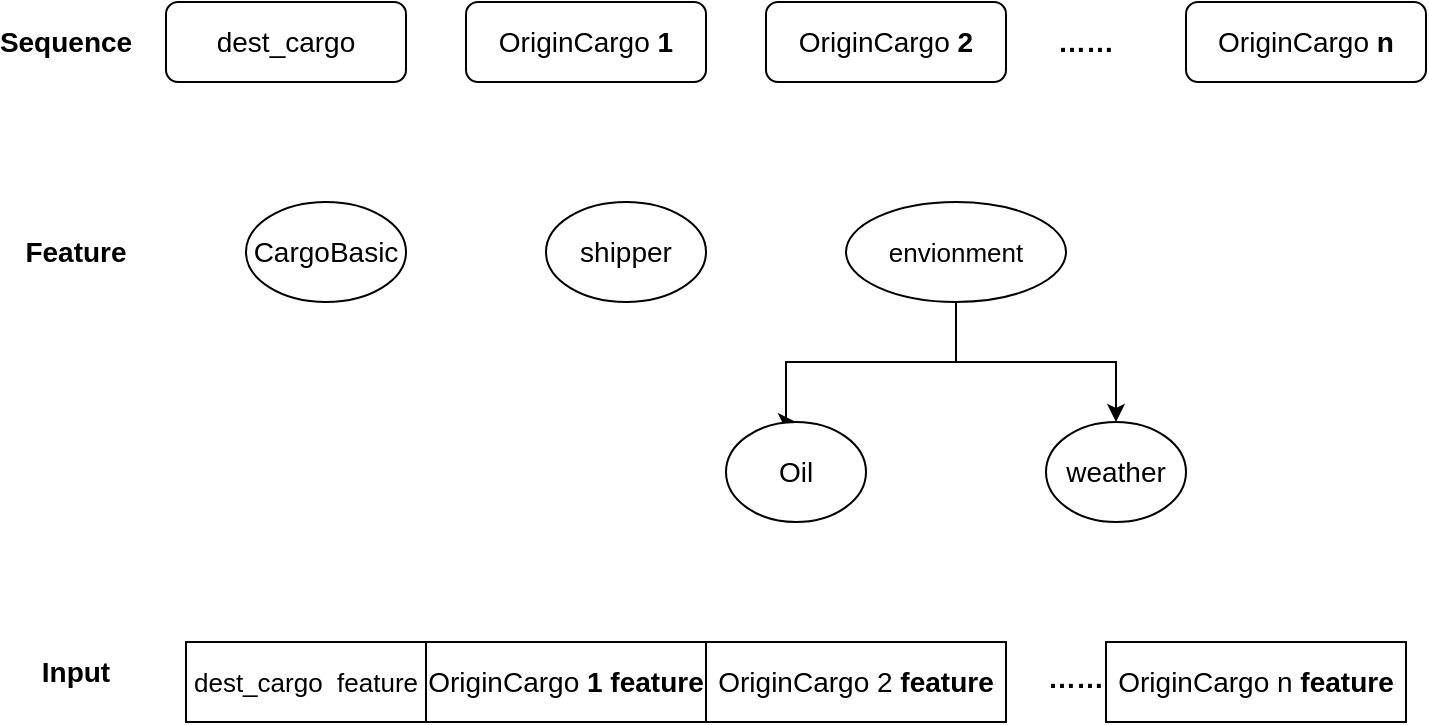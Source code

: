 <mxfile version="17.4.4" type="github">
  <diagram id="C5RBs43oDa-KdzZeNtuy" name="Page-1">
    <mxGraphModel dx="1550" dy="835" grid="1" gridSize="10" guides="1" tooltips="1" connect="1" arrows="1" fold="1" page="1" pageScale="1" pageWidth="827" pageHeight="1169" math="0" shadow="0">
      <root>
        <mxCell id="WIyWlLk6GJQsqaUBKTNV-0" />
        <mxCell id="WIyWlLk6GJQsqaUBKTNV-1" parent="WIyWlLk6GJQsqaUBKTNV-0" />
        <mxCell id="WIyWlLk6GJQsqaUBKTNV-3" value="dest_cargo" style="rounded=1;whiteSpace=wrap;html=1;fontSize=14;glass=0;strokeWidth=1;shadow=0;gradientColor=none;fillColor=default;" parent="WIyWlLk6GJQsqaUBKTNV-1" vertex="1">
          <mxGeometry x="90" y="110" width="120" height="40" as="geometry" />
        </mxCell>
        <mxCell id="WIyWlLk6GJQsqaUBKTNV-7" value="OriginCargo&amp;nbsp;&lt;b style=&quot;font-size: 14px;&quot;&gt;1&lt;/b&gt;" style="rounded=1;whiteSpace=wrap;html=1;fontSize=14;glass=0;strokeWidth=1;shadow=0;" parent="WIyWlLk6GJQsqaUBKTNV-1" vertex="1">
          <mxGeometry x="240" y="110" width="120" height="40" as="geometry" />
        </mxCell>
        <mxCell id="WIyWlLk6GJQsqaUBKTNV-12" value="OriginCargo&amp;nbsp;&lt;b style=&quot;font-size: 14px;&quot;&gt;2&lt;/b&gt;" style="rounded=1;whiteSpace=wrap;html=1;fontSize=14;glass=0;strokeWidth=1;shadow=0;" parent="WIyWlLk6GJQsqaUBKTNV-1" vertex="1">
          <mxGeometry x="390" y="110" width="120" height="40" as="geometry" />
        </mxCell>
        <mxCell id="SqZgt--YvznunEqV0woP-0" value="OriginCargo &lt;b style=&quot;font-size: 14px;&quot;&gt;n&lt;/b&gt;" style="rounded=1;whiteSpace=wrap;html=1;fontSize=14;glass=0;strokeWidth=1;shadow=0;" vertex="1" parent="WIyWlLk6GJQsqaUBKTNV-1">
          <mxGeometry x="600" y="110" width="120" height="40" as="geometry" />
        </mxCell>
        <mxCell id="SqZgt--YvznunEqV0woP-1" value="&lt;b style=&quot;font-size: 14px;&quot;&gt;Sequence&lt;/b&gt;" style="text;html=1;strokeColor=none;fillColor=none;align=center;verticalAlign=middle;whiteSpace=wrap;rounded=0;fontSize=14;" vertex="1" parent="WIyWlLk6GJQsqaUBKTNV-1">
          <mxGeometry x="10" y="115" width="60" height="30" as="geometry" />
        </mxCell>
        <mxCell id="SqZgt--YvznunEqV0woP-2" value="&lt;b style=&quot;font-size: 14px;&quot;&gt;……&lt;/b&gt;" style="text;html=1;strokeColor=none;fillColor=none;align=center;verticalAlign=middle;whiteSpace=wrap;rounded=0;fontSize=14;" vertex="1" parent="WIyWlLk6GJQsqaUBKTNV-1">
          <mxGeometry x="520" y="115" width="60" height="30" as="geometry" />
        </mxCell>
        <mxCell id="SqZgt--YvznunEqV0woP-4" value="&lt;b style=&quot;font-size: 14px;&quot;&gt;Feature&lt;/b&gt;" style="text;html=1;strokeColor=none;fillColor=none;align=center;verticalAlign=middle;whiteSpace=wrap;rounded=0;fontSize=14;" vertex="1" parent="WIyWlLk6GJQsqaUBKTNV-1">
          <mxGeometry x="10" y="220" width="70" height="30" as="geometry" />
        </mxCell>
        <mxCell id="SqZgt--YvznunEqV0woP-5" value="CargoBasic" style="ellipse;whiteSpace=wrap;html=1;fillColor=default;gradientColor=none;fontSize=14;" vertex="1" parent="WIyWlLk6GJQsqaUBKTNV-1">
          <mxGeometry x="130" y="210" width="80" height="50" as="geometry" />
        </mxCell>
        <mxCell id="SqZgt--YvznunEqV0woP-7" value="shipper" style="ellipse;whiteSpace=wrap;html=1;fillColor=default;gradientColor=none;fontSize=14;" vertex="1" parent="WIyWlLk6GJQsqaUBKTNV-1">
          <mxGeometry x="280" y="210" width="80" height="50" as="geometry" />
        </mxCell>
        <mxCell id="SqZgt--YvznunEqV0woP-10" style="edgeStyle=orthogonalEdgeStyle;rounded=0;orthogonalLoop=1;jettySize=auto;html=1;entryX=0.5;entryY=0;entryDx=0;entryDy=0;fontSize=14;" edge="1" parent="WIyWlLk6GJQsqaUBKTNV-1" source="SqZgt--YvznunEqV0woP-8" target="SqZgt--YvznunEqV0woP-11">
          <mxGeometry relative="1" as="geometry">
            <mxPoint x="485" y="320" as="targetPoint" />
            <Array as="points">
              <mxPoint x="485" y="290" />
              <mxPoint x="400" y="290" />
              <mxPoint x="400" y="320" />
            </Array>
          </mxGeometry>
        </mxCell>
        <mxCell id="SqZgt--YvznunEqV0woP-14" style="edgeStyle=orthogonalEdgeStyle;rounded=0;orthogonalLoop=1;jettySize=auto;html=1;entryX=0.5;entryY=0;entryDx=0;entryDy=0;fontSize=14;" edge="1" parent="WIyWlLk6GJQsqaUBKTNV-1" source="SqZgt--YvznunEqV0woP-8" target="SqZgt--YvznunEqV0woP-12">
          <mxGeometry relative="1" as="geometry">
            <Array as="points">
              <mxPoint x="485" y="290" />
              <mxPoint x="565" y="290" />
            </Array>
          </mxGeometry>
        </mxCell>
        <mxCell id="SqZgt--YvznunEqV0woP-8" value="envionment" style="ellipse;whiteSpace=wrap;html=1;fillColor=default;gradientColor=none;fontSize=13;" vertex="1" parent="WIyWlLk6GJQsqaUBKTNV-1">
          <mxGeometry x="430" y="210" width="110" height="50" as="geometry" />
        </mxCell>
        <mxCell id="SqZgt--YvznunEqV0woP-11" value="Oil" style="ellipse;whiteSpace=wrap;html=1;fillColor=default;gradientColor=none;fontSize=14;" vertex="1" parent="WIyWlLk6GJQsqaUBKTNV-1">
          <mxGeometry x="370" y="320" width="70" height="50" as="geometry" />
        </mxCell>
        <mxCell id="SqZgt--YvznunEqV0woP-12" value="weather" style="ellipse;whiteSpace=wrap;html=1;fillColor=default;gradientColor=none;fontSize=14;" vertex="1" parent="WIyWlLk6GJQsqaUBKTNV-1">
          <mxGeometry x="530" y="320" width="70" height="50" as="geometry" />
        </mxCell>
        <mxCell id="SqZgt--YvznunEqV0woP-15" value="&lt;b&gt;Input&lt;/b&gt;" style="text;html=1;strokeColor=none;fillColor=none;align=center;verticalAlign=middle;whiteSpace=wrap;rounded=0;fontSize=14;" vertex="1" parent="WIyWlLk6GJQsqaUBKTNV-1">
          <mxGeometry x="10" y="430" width="70" height="30" as="geometry" />
        </mxCell>
        <mxCell id="SqZgt--YvznunEqV0woP-16" value="dest_cargo&amp;nbsp; feature" style="rounded=0;whiteSpace=wrap;html=1;fontSize=13;fillColor=default;gradientColor=none;" vertex="1" parent="WIyWlLk6GJQsqaUBKTNV-1">
          <mxGeometry x="100" y="430" width="120" height="40" as="geometry" />
        </mxCell>
        <mxCell id="SqZgt--YvznunEqV0woP-17" value="&lt;span style=&quot;font-size: 14px&quot;&gt;OriginCargo&amp;nbsp;&lt;/span&gt;&lt;b style=&quot;font-size: 14px&quot;&gt;1 feature&lt;/b&gt;" style="rounded=0;whiteSpace=wrap;html=1;fontSize=13;fillColor=default;gradientColor=none;" vertex="1" parent="WIyWlLk6GJQsqaUBKTNV-1">
          <mxGeometry x="220" y="430" width="140" height="40" as="geometry" />
        </mxCell>
        <mxCell id="SqZgt--YvznunEqV0woP-18" value="&lt;span style=&quot;font-size: 14px&quot;&gt;OriginCargo 2&lt;/span&gt;&lt;b style=&quot;font-size: 14px&quot;&gt;&amp;nbsp;feature&lt;/b&gt;" style="rounded=0;whiteSpace=wrap;html=1;fontSize=13;fillColor=default;gradientColor=none;" vertex="1" parent="WIyWlLk6GJQsqaUBKTNV-1">
          <mxGeometry x="360" y="430" width="150" height="40" as="geometry" />
        </mxCell>
        <mxCell id="SqZgt--YvznunEqV0woP-20" value="&lt;b style=&quot;font-size: 14px;&quot;&gt;……&lt;/b&gt;" style="text;html=1;strokeColor=none;fillColor=none;align=center;verticalAlign=middle;whiteSpace=wrap;rounded=0;fontSize=14;" vertex="1" parent="WIyWlLk6GJQsqaUBKTNV-1">
          <mxGeometry x="510" y="435" width="70" height="25" as="geometry" />
        </mxCell>
        <mxCell id="SqZgt--YvznunEqV0woP-21" value="&lt;span style=&quot;font-size: 14px&quot;&gt;OriginCargo n&lt;/span&gt;&lt;b style=&quot;font-size: 14px&quot;&gt;&amp;nbsp;feature&lt;/b&gt;" style="rounded=0;whiteSpace=wrap;html=1;fontSize=13;fillColor=default;gradientColor=none;" vertex="1" parent="WIyWlLk6GJQsqaUBKTNV-1">
          <mxGeometry x="560" y="430" width="150" height="40" as="geometry" />
        </mxCell>
      </root>
    </mxGraphModel>
  </diagram>
</mxfile>
